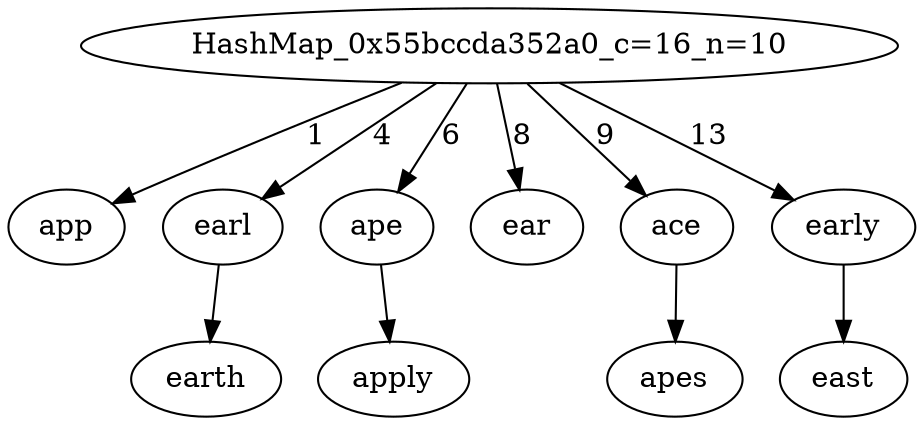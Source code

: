 digraph OurHashMap {
"HashMap_0x55bccda352a0_c=16_n=10"
"HashMap_0x55bccda352a0_c=16_n=10" -> {"app"} [label="1"]
"HashMap_0x55bccda352a0_c=16_n=10" -> {"earl"} [label="4"]
"earl" -> {"earth"}
"HashMap_0x55bccda352a0_c=16_n=10" -> {"ape"} [label="6"]
"ape" -> {"apply"}
"HashMap_0x55bccda352a0_c=16_n=10" -> {"ear"} [label="8"]
"HashMap_0x55bccda352a0_c=16_n=10" -> {"ace"} [label="9"]
"ace" -> {"apes"}
"HashMap_0x55bccda352a0_c=16_n=10" -> {"early"} [label="13"]
"early" -> {"east"}
}
